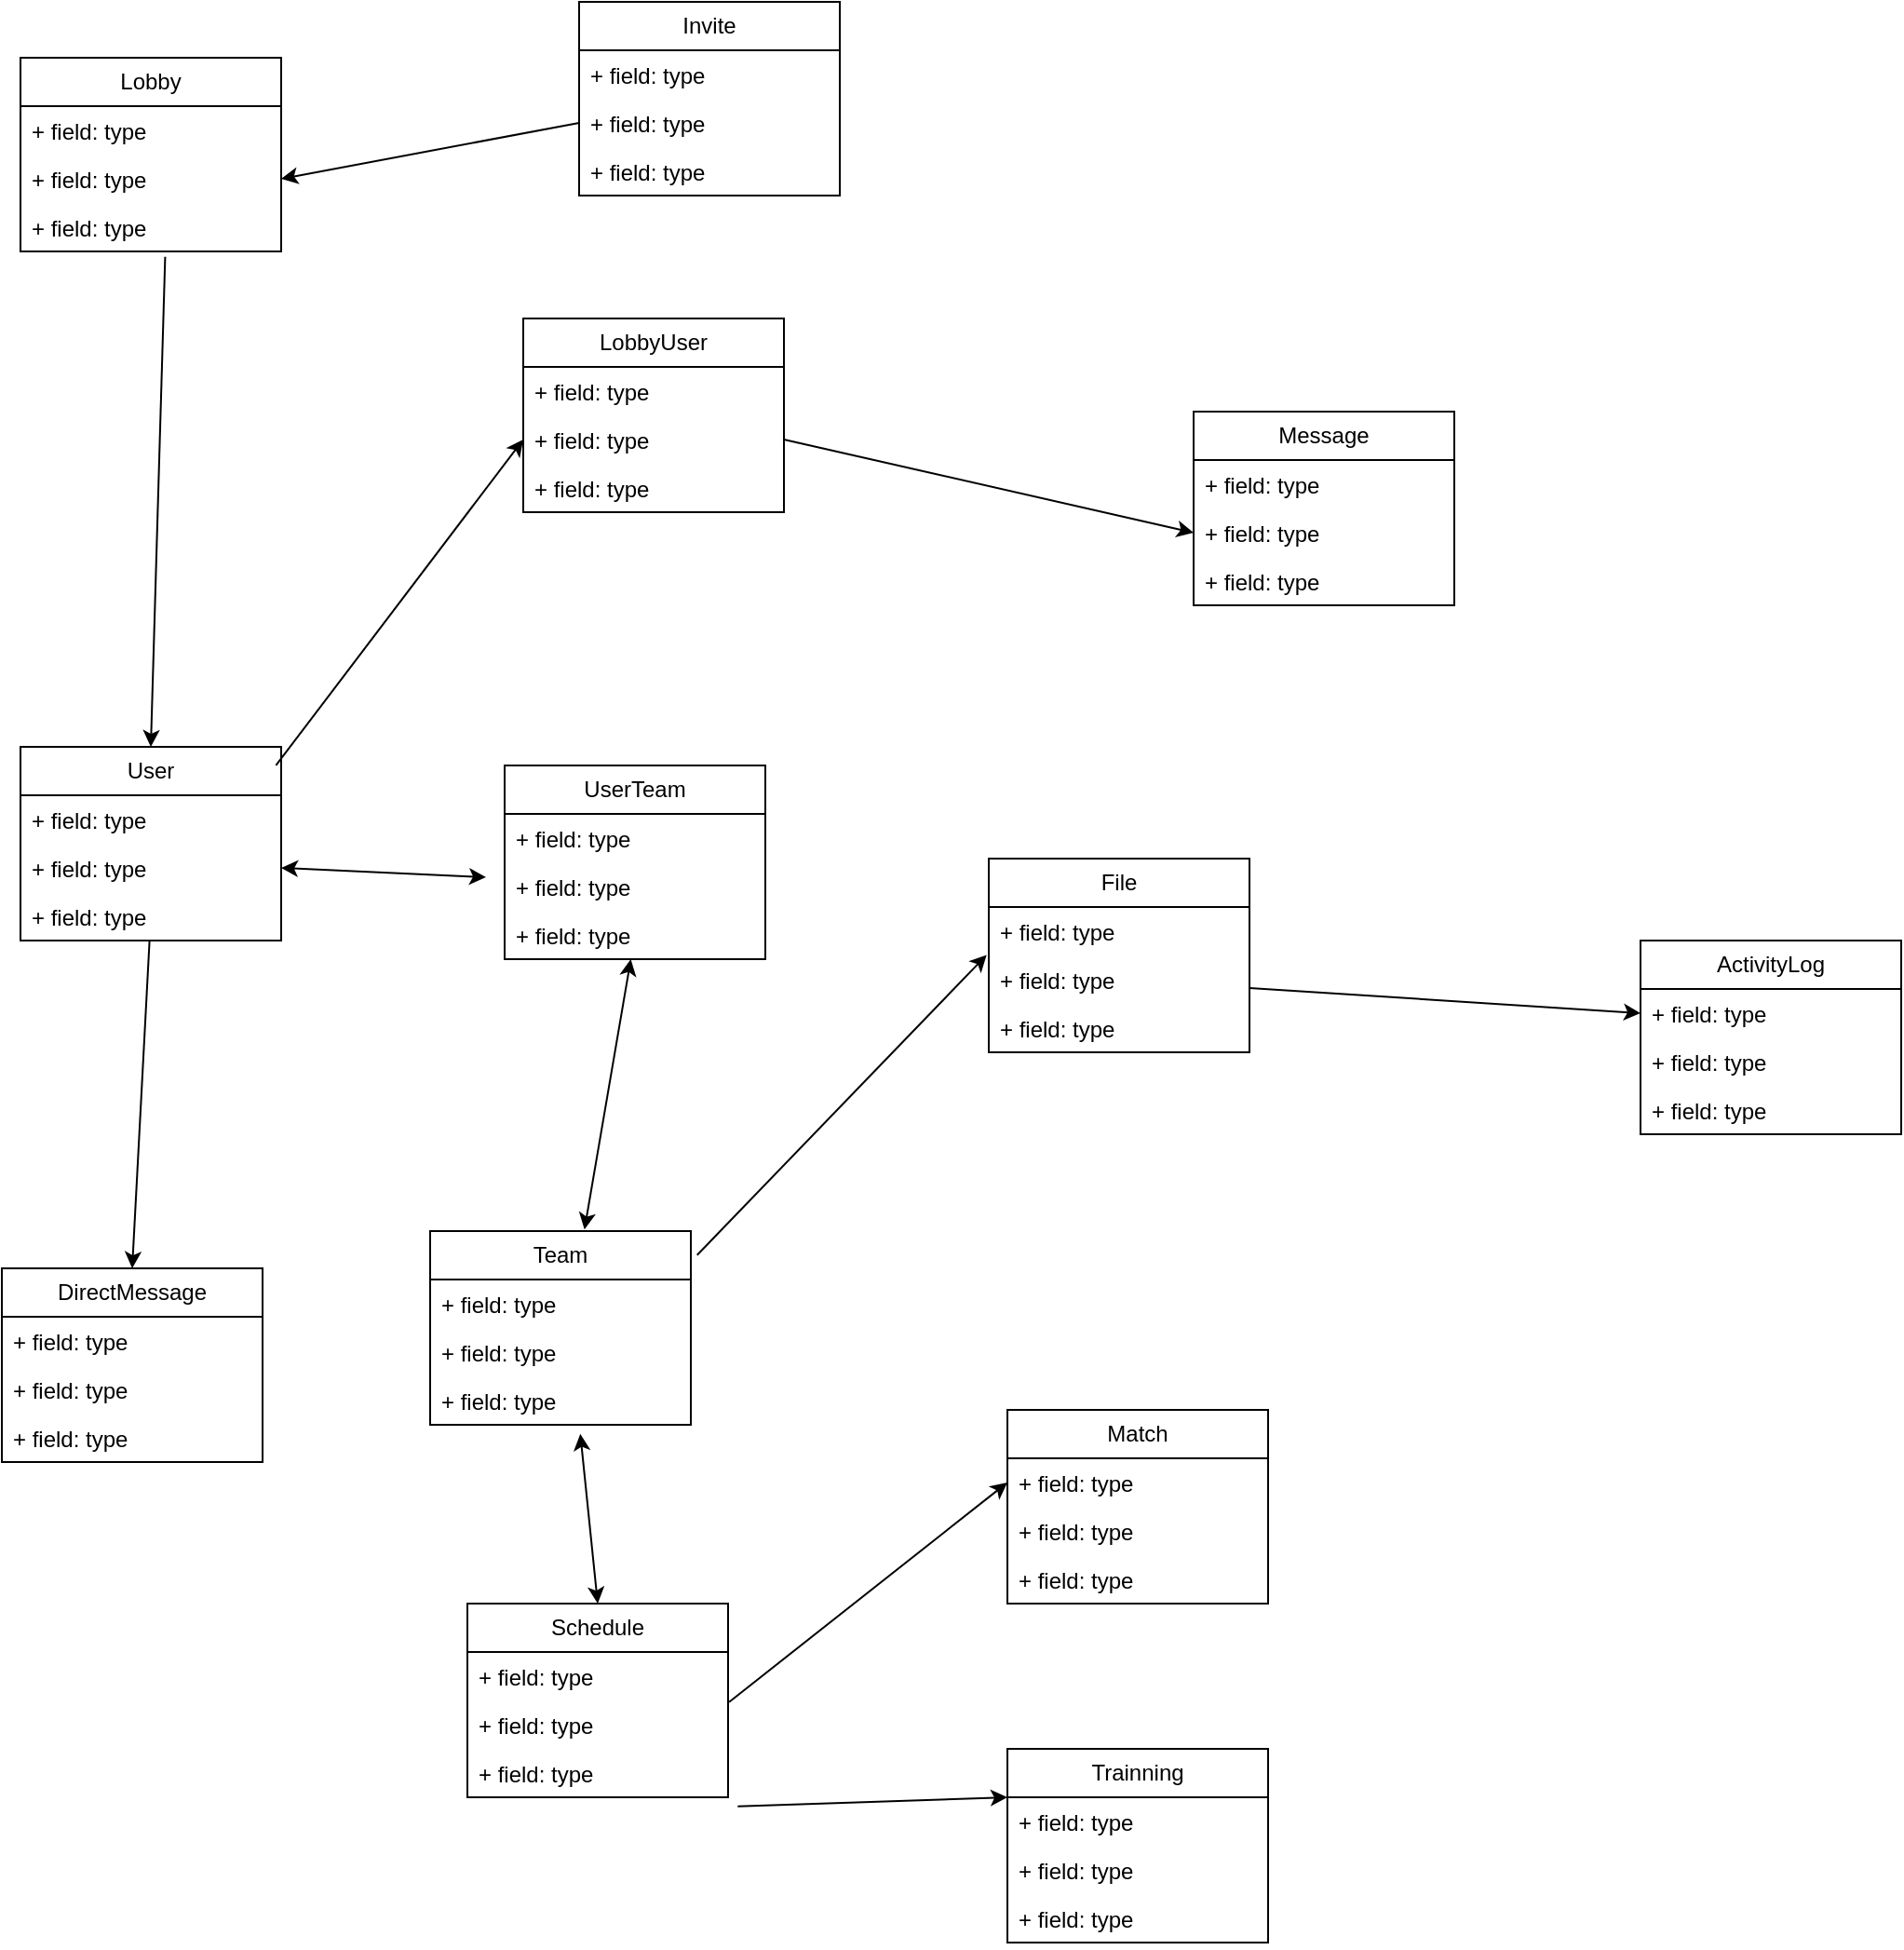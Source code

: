 <mxfile version="28.0.6">
  <diagram name="Page-1" id="t9fMKh57T9BdQoBy2gvA">
    <mxGraphModel dx="2316" dy="2200" grid="1" gridSize="10" guides="1" tooltips="1" connect="1" arrows="1" fold="1" page="1" pageScale="1" pageWidth="827" pageHeight="1169" math="0" shadow="0">
      <root>
        <mxCell id="0" />
        <mxCell id="1" parent="0" />
        <mxCell id="RRzWkxqA07MvD0by3ReD-2" value="ActivityLog" style="swimlane;fontStyle=0;childLayout=stackLayout;horizontal=1;startSize=26;fillColor=none;horizontalStack=0;resizeParent=1;resizeParentMax=0;resizeLast=0;collapsible=1;marginBottom=0;whiteSpace=wrap;html=1;" parent="1" vertex="1">
          <mxGeometry x="490" y="34" width="140" height="104" as="geometry" />
        </mxCell>
        <mxCell id="RRzWkxqA07MvD0by3ReD-3" value="+ field: type" style="text;strokeColor=none;fillColor=none;align=left;verticalAlign=top;spacingLeft=4;spacingRight=4;overflow=hidden;rotatable=0;points=[[0,0.5],[1,0.5]];portConstraint=eastwest;whiteSpace=wrap;html=1;" parent="RRzWkxqA07MvD0by3ReD-2" vertex="1">
          <mxGeometry y="26" width="140" height="26" as="geometry" />
        </mxCell>
        <mxCell id="RRzWkxqA07MvD0by3ReD-4" value="+ field: type" style="text;strokeColor=none;fillColor=none;align=left;verticalAlign=top;spacingLeft=4;spacingRight=4;overflow=hidden;rotatable=0;points=[[0,0.5],[1,0.5]];portConstraint=eastwest;whiteSpace=wrap;html=1;" parent="RRzWkxqA07MvD0by3ReD-2" vertex="1">
          <mxGeometry y="52" width="140" height="26" as="geometry" />
        </mxCell>
        <mxCell id="RRzWkxqA07MvD0by3ReD-5" value="+ field: type" style="text;strokeColor=none;fillColor=none;align=left;verticalAlign=top;spacingLeft=4;spacingRight=4;overflow=hidden;rotatable=0;points=[[0,0.5],[1,0.5]];portConstraint=eastwest;whiteSpace=wrap;html=1;" parent="RRzWkxqA07MvD0by3ReD-2" vertex="1">
          <mxGeometry y="78" width="140" height="26" as="geometry" />
        </mxCell>
        <mxCell id="RRzWkxqA07MvD0by3ReD-6" value="Lobby" style="swimlane;fontStyle=0;childLayout=stackLayout;horizontal=1;startSize=26;fillColor=none;horizontalStack=0;resizeParent=1;resizeParentMax=0;resizeLast=0;collapsible=1;marginBottom=0;whiteSpace=wrap;html=1;" parent="1" vertex="1">
          <mxGeometry x="-380" y="-440" width="140" height="104" as="geometry" />
        </mxCell>
        <mxCell id="RRzWkxqA07MvD0by3ReD-8" value="+ field: type" style="text;strokeColor=none;fillColor=none;align=left;verticalAlign=top;spacingLeft=4;spacingRight=4;overflow=hidden;rotatable=0;points=[[0,0.5],[1,0.5]];portConstraint=eastwest;whiteSpace=wrap;html=1;" parent="RRzWkxqA07MvD0by3ReD-6" vertex="1">
          <mxGeometry y="26" width="140" height="26" as="geometry" />
        </mxCell>
        <mxCell id="RRzWkxqA07MvD0by3ReD-7" value="+ field: type" style="text;strokeColor=none;fillColor=none;align=left;verticalAlign=top;spacingLeft=4;spacingRight=4;overflow=hidden;rotatable=0;points=[[0,0.5],[1,0.5]];portConstraint=eastwest;whiteSpace=wrap;html=1;" parent="RRzWkxqA07MvD0by3ReD-6" vertex="1">
          <mxGeometry y="52" width="140" height="26" as="geometry" />
        </mxCell>
        <mxCell id="RRzWkxqA07MvD0by3ReD-9" value="+ field: type" style="text;strokeColor=none;fillColor=none;align=left;verticalAlign=top;spacingLeft=4;spacingRight=4;overflow=hidden;rotatable=0;points=[[0,0.5],[1,0.5]];portConstraint=eastwest;whiteSpace=wrap;html=1;" parent="RRzWkxqA07MvD0by3ReD-6" vertex="1">
          <mxGeometry y="78" width="140" height="26" as="geometry" />
        </mxCell>
        <mxCell id="RRzWkxqA07MvD0by3ReD-10" value="Team" style="swimlane;fontStyle=0;childLayout=stackLayout;horizontal=1;startSize=26;fillColor=none;horizontalStack=0;resizeParent=1;resizeParentMax=0;resizeLast=0;collapsible=1;marginBottom=0;whiteSpace=wrap;html=1;" parent="1" vertex="1">
          <mxGeometry x="-160" y="190" width="140" height="104" as="geometry" />
        </mxCell>
        <mxCell id="RRzWkxqA07MvD0by3ReD-11" value="+ field: type" style="text;strokeColor=none;fillColor=none;align=left;verticalAlign=top;spacingLeft=4;spacingRight=4;overflow=hidden;rotatable=0;points=[[0,0.5],[1,0.5]];portConstraint=eastwest;whiteSpace=wrap;html=1;" parent="RRzWkxqA07MvD0by3ReD-10" vertex="1">
          <mxGeometry y="26" width="140" height="26" as="geometry" />
        </mxCell>
        <mxCell id="RRzWkxqA07MvD0by3ReD-12" value="+ field: type" style="text;strokeColor=none;fillColor=none;align=left;verticalAlign=top;spacingLeft=4;spacingRight=4;overflow=hidden;rotatable=0;points=[[0,0.5],[1,0.5]];portConstraint=eastwest;whiteSpace=wrap;html=1;" parent="RRzWkxqA07MvD0by3ReD-10" vertex="1">
          <mxGeometry y="52" width="140" height="26" as="geometry" />
        </mxCell>
        <mxCell id="RRzWkxqA07MvD0by3ReD-13" value="+ field: type" style="text;strokeColor=none;fillColor=none;align=left;verticalAlign=top;spacingLeft=4;spacingRight=4;overflow=hidden;rotatable=0;points=[[0,0.5],[1,0.5]];portConstraint=eastwest;whiteSpace=wrap;html=1;" parent="RRzWkxqA07MvD0by3ReD-10" vertex="1">
          <mxGeometry y="78" width="140" height="26" as="geometry" />
        </mxCell>
        <mxCell id="RRzWkxqA07MvD0by3ReD-14" value="User" style="swimlane;fontStyle=0;childLayout=stackLayout;horizontal=1;startSize=26;fillColor=none;horizontalStack=0;resizeParent=1;resizeParentMax=0;resizeLast=0;collapsible=1;marginBottom=0;whiteSpace=wrap;html=1;" parent="1" vertex="1">
          <mxGeometry x="-380" y="-70" width="140" height="104" as="geometry" />
        </mxCell>
        <mxCell id="RRzWkxqA07MvD0by3ReD-15" value="+ field: type" style="text;strokeColor=none;fillColor=none;align=left;verticalAlign=top;spacingLeft=4;spacingRight=4;overflow=hidden;rotatable=0;points=[[0,0.5],[1,0.5]];portConstraint=eastwest;whiteSpace=wrap;html=1;" parent="RRzWkxqA07MvD0by3ReD-14" vertex="1">
          <mxGeometry y="26" width="140" height="26" as="geometry" />
        </mxCell>
        <mxCell id="RRzWkxqA07MvD0by3ReD-16" value="+ field: type" style="text;strokeColor=none;fillColor=none;align=left;verticalAlign=top;spacingLeft=4;spacingRight=4;overflow=hidden;rotatable=0;points=[[0,0.5],[1,0.5]];portConstraint=eastwest;whiteSpace=wrap;html=1;" parent="RRzWkxqA07MvD0by3ReD-14" vertex="1">
          <mxGeometry y="52" width="140" height="26" as="geometry" />
        </mxCell>
        <mxCell id="RRzWkxqA07MvD0by3ReD-17" value="+ field: type" style="text;strokeColor=none;fillColor=none;align=left;verticalAlign=top;spacingLeft=4;spacingRight=4;overflow=hidden;rotatable=0;points=[[0,0.5],[1,0.5]];portConstraint=eastwest;whiteSpace=wrap;html=1;" parent="RRzWkxqA07MvD0by3ReD-14" vertex="1">
          <mxGeometry y="78" width="140" height="26" as="geometry" />
        </mxCell>
        <mxCell id="RRzWkxqA07MvD0by3ReD-34" value="File" style="swimlane;fontStyle=0;childLayout=stackLayout;horizontal=1;startSize=26;fillColor=none;horizontalStack=0;resizeParent=1;resizeParentMax=0;resizeLast=0;collapsible=1;marginBottom=0;whiteSpace=wrap;html=1;" parent="1" vertex="1">
          <mxGeometry x="140" y="-10" width="140" height="104" as="geometry" />
        </mxCell>
        <mxCell id="RRzWkxqA07MvD0by3ReD-35" value="+ field: type" style="text;strokeColor=none;fillColor=none;align=left;verticalAlign=top;spacingLeft=4;spacingRight=4;overflow=hidden;rotatable=0;points=[[0,0.5],[1,0.5]];portConstraint=eastwest;whiteSpace=wrap;html=1;" parent="RRzWkxqA07MvD0by3ReD-34" vertex="1">
          <mxGeometry y="26" width="140" height="26" as="geometry" />
        </mxCell>
        <mxCell id="RRzWkxqA07MvD0by3ReD-36" value="+ field: type" style="text;strokeColor=none;fillColor=none;align=left;verticalAlign=top;spacingLeft=4;spacingRight=4;overflow=hidden;rotatable=0;points=[[0,0.5],[1,0.5]];portConstraint=eastwest;whiteSpace=wrap;html=1;" parent="RRzWkxqA07MvD0by3ReD-34" vertex="1">
          <mxGeometry y="52" width="140" height="26" as="geometry" />
        </mxCell>
        <mxCell id="RRzWkxqA07MvD0by3ReD-37" value="+ field: type" style="text;strokeColor=none;fillColor=none;align=left;verticalAlign=top;spacingLeft=4;spacingRight=4;overflow=hidden;rotatable=0;points=[[0,0.5],[1,0.5]];portConstraint=eastwest;whiteSpace=wrap;html=1;" parent="RRzWkxqA07MvD0by3ReD-34" vertex="1">
          <mxGeometry y="78" width="140" height="26" as="geometry" />
        </mxCell>
        <mxCell id="RRzWkxqA07MvD0by3ReD-38" value="Message" style="swimlane;fontStyle=0;childLayout=stackLayout;horizontal=1;startSize=26;fillColor=none;horizontalStack=0;resizeParent=1;resizeParentMax=0;resizeLast=0;collapsible=1;marginBottom=0;whiteSpace=wrap;html=1;" parent="1" vertex="1">
          <mxGeometry x="250" y="-250" width="140" height="104" as="geometry" />
        </mxCell>
        <mxCell id="RRzWkxqA07MvD0by3ReD-39" value="+ field: type" style="text;strokeColor=none;fillColor=none;align=left;verticalAlign=top;spacingLeft=4;spacingRight=4;overflow=hidden;rotatable=0;points=[[0,0.5],[1,0.5]];portConstraint=eastwest;whiteSpace=wrap;html=1;" parent="RRzWkxqA07MvD0by3ReD-38" vertex="1">
          <mxGeometry y="26" width="140" height="26" as="geometry" />
        </mxCell>
        <mxCell id="RRzWkxqA07MvD0by3ReD-40" value="+ field: type" style="text;strokeColor=none;fillColor=none;align=left;verticalAlign=top;spacingLeft=4;spacingRight=4;overflow=hidden;rotatable=0;points=[[0,0.5],[1,0.5]];portConstraint=eastwest;whiteSpace=wrap;html=1;" parent="RRzWkxqA07MvD0by3ReD-38" vertex="1">
          <mxGeometry y="52" width="140" height="26" as="geometry" />
        </mxCell>
        <mxCell id="RRzWkxqA07MvD0by3ReD-41" value="+ field: type" style="text;strokeColor=none;fillColor=none;align=left;verticalAlign=top;spacingLeft=4;spacingRight=4;overflow=hidden;rotatable=0;points=[[0,0.5],[1,0.5]];portConstraint=eastwest;whiteSpace=wrap;html=1;" parent="RRzWkxqA07MvD0by3ReD-38" vertex="1">
          <mxGeometry y="78" width="140" height="26" as="geometry" />
        </mxCell>
        <mxCell id="RRzWkxqA07MvD0by3ReD-42" value="LobbyUser" style="swimlane;fontStyle=0;childLayout=stackLayout;horizontal=1;startSize=26;fillColor=none;horizontalStack=0;resizeParent=1;resizeParentMax=0;resizeLast=0;collapsible=1;marginBottom=0;whiteSpace=wrap;html=1;" parent="1" vertex="1">
          <mxGeometry x="-110" y="-300" width="140" height="104" as="geometry" />
        </mxCell>
        <mxCell id="RRzWkxqA07MvD0by3ReD-43" value="+ field: type" style="text;strokeColor=none;fillColor=none;align=left;verticalAlign=top;spacingLeft=4;spacingRight=4;overflow=hidden;rotatable=0;points=[[0,0.5],[1,0.5]];portConstraint=eastwest;whiteSpace=wrap;html=1;" parent="RRzWkxqA07MvD0by3ReD-42" vertex="1">
          <mxGeometry y="26" width="140" height="26" as="geometry" />
        </mxCell>
        <mxCell id="RRzWkxqA07MvD0by3ReD-44" value="+ field: type" style="text;strokeColor=none;fillColor=none;align=left;verticalAlign=top;spacingLeft=4;spacingRight=4;overflow=hidden;rotatable=0;points=[[0,0.5],[1,0.5]];portConstraint=eastwest;whiteSpace=wrap;html=1;" parent="RRzWkxqA07MvD0by3ReD-42" vertex="1">
          <mxGeometry y="52" width="140" height="26" as="geometry" />
        </mxCell>
        <mxCell id="RRzWkxqA07MvD0by3ReD-45" value="+ field: type" style="text;strokeColor=none;fillColor=none;align=left;verticalAlign=top;spacingLeft=4;spacingRight=4;overflow=hidden;rotatable=0;points=[[0,0.5],[1,0.5]];portConstraint=eastwest;whiteSpace=wrap;html=1;" parent="RRzWkxqA07MvD0by3ReD-42" vertex="1">
          <mxGeometry y="78" width="140" height="26" as="geometry" />
        </mxCell>
        <mxCell id="RRzWkxqA07MvD0by3ReD-46" value="Match" style="swimlane;fontStyle=0;childLayout=stackLayout;horizontal=1;startSize=26;fillColor=none;horizontalStack=0;resizeParent=1;resizeParentMax=0;resizeLast=0;collapsible=1;marginBottom=0;whiteSpace=wrap;html=1;" parent="1" vertex="1">
          <mxGeometry x="150" y="286" width="140" height="104" as="geometry" />
        </mxCell>
        <mxCell id="RRzWkxqA07MvD0by3ReD-47" value="+ field: type" style="text;strokeColor=none;fillColor=none;align=left;verticalAlign=top;spacingLeft=4;spacingRight=4;overflow=hidden;rotatable=0;points=[[0,0.5],[1,0.5]];portConstraint=eastwest;whiteSpace=wrap;html=1;" parent="RRzWkxqA07MvD0by3ReD-46" vertex="1">
          <mxGeometry y="26" width="140" height="26" as="geometry" />
        </mxCell>
        <mxCell id="RRzWkxqA07MvD0by3ReD-48" value="+ field: type" style="text;strokeColor=none;fillColor=none;align=left;verticalAlign=top;spacingLeft=4;spacingRight=4;overflow=hidden;rotatable=0;points=[[0,0.5],[1,0.5]];portConstraint=eastwest;whiteSpace=wrap;html=1;" parent="RRzWkxqA07MvD0by3ReD-46" vertex="1">
          <mxGeometry y="52" width="140" height="26" as="geometry" />
        </mxCell>
        <mxCell id="RRzWkxqA07MvD0by3ReD-49" value="+ field: type" style="text;strokeColor=none;fillColor=none;align=left;verticalAlign=top;spacingLeft=4;spacingRight=4;overflow=hidden;rotatable=0;points=[[0,0.5],[1,0.5]];portConstraint=eastwest;whiteSpace=wrap;html=1;" parent="RRzWkxqA07MvD0by3ReD-46" vertex="1">
          <mxGeometry y="78" width="140" height="26" as="geometry" />
        </mxCell>
        <mxCell id="RRzWkxqA07MvD0by3ReD-50" value="Trainning" style="swimlane;fontStyle=0;childLayout=stackLayout;horizontal=1;startSize=26;fillColor=none;horizontalStack=0;resizeParent=1;resizeParentMax=0;resizeLast=0;collapsible=1;marginBottom=0;whiteSpace=wrap;html=1;" parent="1" vertex="1">
          <mxGeometry x="150" y="468" width="140" height="104" as="geometry" />
        </mxCell>
        <mxCell id="RRzWkxqA07MvD0by3ReD-51" value="+ field: type" style="text;strokeColor=none;fillColor=none;align=left;verticalAlign=top;spacingLeft=4;spacingRight=4;overflow=hidden;rotatable=0;points=[[0,0.5],[1,0.5]];portConstraint=eastwest;whiteSpace=wrap;html=1;" parent="RRzWkxqA07MvD0by3ReD-50" vertex="1">
          <mxGeometry y="26" width="140" height="26" as="geometry" />
        </mxCell>
        <mxCell id="RRzWkxqA07MvD0by3ReD-52" value="+ field: type" style="text;strokeColor=none;fillColor=none;align=left;verticalAlign=top;spacingLeft=4;spacingRight=4;overflow=hidden;rotatable=0;points=[[0,0.5],[1,0.5]];portConstraint=eastwest;whiteSpace=wrap;html=1;" parent="RRzWkxqA07MvD0by3ReD-50" vertex="1">
          <mxGeometry y="52" width="140" height="26" as="geometry" />
        </mxCell>
        <mxCell id="RRzWkxqA07MvD0by3ReD-53" value="+ field: type" style="text;strokeColor=none;fillColor=none;align=left;verticalAlign=top;spacingLeft=4;spacingRight=4;overflow=hidden;rotatable=0;points=[[0,0.5],[1,0.5]];portConstraint=eastwest;whiteSpace=wrap;html=1;" parent="RRzWkxqA07MvD0by3ReD-50" vertex="1">
          <mxGeometry y="78" width="140" height="26" as="geometry" />
        </mxCell>
        <mxCell id="RRzWkxqA07MvD0by3ReD-54" value="Schedule" style="swimlane;fontStyle=0;childLayout=stackLayout;horizontal=1;startSize=26;fillColor=none;horizontalStack=0;resizeParent=1;resizeParentMax=0;resizeLast=0;collapsible=1;marginBottom=0;whiteSpace=wrap;html=1;" parent="1" vertex="1">
          <mxGeometry x="-140" y="390" width="140" height="104" as="geometry" />
        </mxCell>
        <mxCell id="RRzWkxqA07MvD0by3ReD-55" value="+ field: type" style="text;strokeColor=none;fillColor=none;align=left;verticalAlign=top;spacingLeft=4;spacingRight=4;overflow=hidden;rotatable=0;points=[[0,0.5],[1,0.5]];portConstraint=eastwest;whiteSpace=wrap;html=1;" parent="RRzWkxqA07MvD0by3ReD-54" vertex="1">
          <mxGeometry y="26" width="140" height="26" as="geometry" />
        </mxCell>
        <mxCell id="RRzWkxqA07MvD0by3ReD-56" value="+ field: type" style="text;strokeColor=none;fillColor=none;align=left;verticalAlign=top;spacingLeft=4;spacingRight=4;overflow=hidden;rotatable=0;points=[[0,0.5],[1,0.5]];portConstraint=eastwest;whiteSpace=wrap;html=1;" parent="RRzWkxqA07MvD0by3ReD-54" vertex="1">
          <mxGeometry y="52" width="140" height="26" as="geometry" />
        </mxCell>
        <mxCell id="RRzWkxqA07MvD0by3ReD-57" value="+ field: type" style="text;strokeColor=none;fillColor=none;align=left;verticalAlign=top;spacingLeft=4;spacingRight=4;overflow=hidden;rotatable=0;points=[[0,0.5],[1,0.5]];portConstraint=eastwest;whiteSpace=wrap;html=1;" parent="RRzWkxqA07MvD0by3ReD-54" vertex="1">
          <mxGeometry y="78" width="140" height="26" as="geometry" />
        </mxCell>
        <mxCell id="RRzWkxqA07MvD0by3ReD-63" value="DirectMessage" style="swimlane;fontStyle=0;childLayout=stackLayout;horizontal=1;startSize=26;fillColor=none;horizontalStack=0;resizeParent=1;resizeParentMax=0;resizeLast=0;collapsible=1;marginBottom=0;whiteSpace=wrap;html=1;" parent="1" vertex="1">
          <mxGeometry x="-390" y="210" width="140" height="104" as="geometry" />
        </mxCell>
        <mxCell id="RRzWkxqA07MvD0by3ReD-64" value="+ field: type" style="text;strokeColor=none;fillColor=none;align=left;verticalAlign=top;spacingLeft=4;spacingRight=4;overflow=hidden;rotatable=0;points=[[0,0.5],[1,0.5]];portConstraint=eastwest;whiteSpace=wrap;html=1;" parent="RRzWkxqA07MvD0by3ReD-63" vertex="1">
          <mxGeometry y="26" width="140" height="26" as="geometry" />
        </mxCell>
        <mxCell id="RRzWkxqA07MvD0by3ReD-65" value="+ field: type" style="text;strokeColor=none;fillColor=none;align=left;verticalAlign=top;spacingLeft=4;spacingRight=4;overflow=hidden;rotatable=0;points=[[0,0.5],[1,0.5]];portConstraint=eastwest;whiteSpace=wrap;html=1;" parent="RRzWkxqA07MvD0by3ReD-63" vertex="1">
          <mxGeometry y="52" width="140" height="26" as="geometry" />
        </mxCell>
        <mxCell id="RRzWkxqA07MvD0by3ReD-66" value="+ field: type" style="text;strokeColor=none;fillColor=none;align=left;verticalAlign=top;spacingLeft=4;spacingRight=4;overflow=hidden;rotatable=0;points=[[0,0.5],[1,0.5]];portConstraint=eastwest;whiteSpace=wrap;html=1;" parent="RRzWkxqA07MvD0by3ReD-63" vertex="1">
          <mxGeometry y="78" width="140" height="26" as="geometry" />
        </mxCell>
        <mxCell id="RRzWkxqA07MvD0by3ReD-68" value="Invite" style="swimlane;fontStyle=0;childLayout=stackLayout;horizontal=1;startSize=26;fillColor=none;horizontalStack=0;resizeParent=1;resizeParentMax=0;resizeLast=0;collapsible=1;marginBottom=0;whiteSpace=wrap;html=1;" parent="1" vertex="1">
          <mxGeometry x="-80" y="-470" width="140" height="104" as="geometry" />
        </mxCell>
        <mxCell id="RRzWkxqA07MvD0by3ReD-69" value="+ field: type" style="text;strokeColor=none;fillColor=none;align=left;verticalAlign=top;spacingLeft=4;spacingRight=4;overflow=hidden;rotatable=0;points=[[0,0.5],[1,0.5]];portConstraint=eastwest;whiteSpace=wrap;html=1;" parent="RRzWkxqA07MvD0by3ReD-68" vertex="1">
          <mxGeometry y="26" width="140" height="26" as="geometry" />
        </mxCell>
        <mxCell id="RRzWkxqA07MvD0by3ReD-70" value="+ field: type" style="text;strokeColor=none;fillColor=none;align=left;verticalAlign=top;spacingLeft=4;spacingRight=4;overflow=hidden;rotatable=0;points=[[0,0.5],[1,0.5]];portConstraint=eastwest;whiteSpace=wrap;html=1;" parent="RRzWkxqA07MvD0by3ReD-68" vertex="1">
          <mxGeometry y="52" width="140" height="26" as="geometry" />
        </mxCell>
        <mxCell id="RRzWkxqA07MvD0by3ReD-71" value="+ field: type" style="text;strokeColor=none;fillColor=none;align=left;verticalAlign=top;spacingLeft=4;spacingRight=4;overflow=hidden;rotatable=0;points=[[0,0.5],[1,0.5]];portConstraint=eastwest;whiteSpace=wrap;html=1;" parent="RRzWkxqA07MvD0by3ReD-68" vertex="1">
          <mxGeometry y="78" width="140" height="26" as="geometry" />
        </mxCell>
        <mxCell id="RRzWkxqA07MvD0by3ReD-76" value="UserTeam" style="swimlane;fontStyle=0;childLayout=stackLayout;horizontal=1;startSize=26;fillColor=none;horizontalStack=0;resizeParent=1;resizeParentMax=0;resizeLast=0;collapsible=1;marginBottom=0;whiteSpace=wrap;html=1;" parent="1" vertex="1">
          <mxGeometry x="-120" y="-60" width="140" height="104" as="geometry" />
        </mxCell>
        <mxCell id="RRzWkxqA07MvD0by3ReD-77" value="+ field: type" style="text;strokeColor=none;fillColor=none;align=left;verticalAlign=top;spacingLeft=4;spacingRight=4;overflow=hidden;rotatable=0;points=[[0,0.5],[1,0.5]];portConstraint=eastwest;whiteSpace=wrap;html=1;" parent="RRzWkxqA07MvD0by3ReD-76" vertex="1">
          <mxGeometry y="26" width="140" height="26" as="geometry" />
        </mxCell>
        <mxCell id="RRzWkxqA07MvD0by3ReD-78" value="+ field: type" style="text;strokeColor=none;fillColor=none;align=left;verticalAlign=top;spacingLeft=4;spacingRight=4;overflow=hidden;rotatable=0;points=[[0,0.5],[1,0.5]];portConstraint=eastwest;whiteSpace=wrap;html=1;" parent="RRzWkxqA07MvD0by3ReD-76" vertex="1">
          <mxGeometry y="52" width="140" height="26" as="geometry" />
        </mxCell>
        <mxCell id="RRzWkxqA07MvD0by3ReD-79" value="+ field: type" style="text;strokeColor=none;fillColor=none;align=left;verticalAlign=top;spacingLeft=4;spacingRight=4;overflow=hidden;rotatable=0;points=[[0,0.5],[1,0.5]];portConstraint=eastwest;whiteSpace=wrap;html=1;" parent="RRzWkxqA07MvD0by3ReD-76" vertex="1">
          <mxGeometry y="78" width="140" height="26" as="geometry" />
        </mxCell>
        <mxCell id="izdcgK5PKAtm4iIsWlyg-2" value="" style="endArrow=classic;html=1;rounded=0;entryX=0;entryY=0.5;entryDx=0;entryDy=0;exitX=1.004;exitY=1.033;exitDx=0;exitDy=0;exitPerimeter=0;" edge="1" parent="1" source="RRzWkxqA07MvD0by3ReD-55" target="RRzWkxqA07MvD0by3ReD-47">
          <mxGeometry width="50" height="50" relative="1" as="geometry">
            <mxPoint x="250" y="180" as="sourcePoint" />
            <mxPoint x="300" y="130" as="targetPoint" />
          </mxGeometry>
        </mxCell>
        <mxCell id="izdcgK5PKAtm4iIsWlyg-3" value="" style="endArrow=classic;startArrow=classic;html=1;rounded=0;exitX=0.592;exitY=-0.008;exitDx=0;exitDy=0;exitPerimeter=0;" edge="1" parent="1" source="RRzWkxqA07MvD0by3ReD-10" target="RRzWkxqA07MvD0by3ReD-79">
          <mxGeometry width="50" height="50" relative="1" as="geometry">
            <mxPoint x="250" y="180" as="sourcePoint" />
            <mxPoint x="300" y="130" as="targetPoint" />
          </mxGeometry>
        </mxCell>
        <mxCell id="izdcgK5PKAtm4iIsWlyg-4" value="" style="endArrow=classic;html=1;rounded=0;exitX=1.037;exitY=1.187;exitDx=0;exitDy=0;exitPerimeter=0;entryX=0;entryY=0.25;entryDx=0;entryDy=0;" edge="1" parent="1" source="RRzWkxqA07MvD0by3ReD-57" target="RRzWkxqA07MvD0by3ReD-50">
          <mxGeometry width="50" height="50" relative="1" as="geometry">
            <mxPoint x="250" y="180" as="sourcePoint" />
            <mxPoint x="300" y="130" as="targetPoint" />
          </mxGeometry>
        </mxCell>
        <mxCell id="izdcgK5PKAtm4iIsWlyg-5" value="" style="endArrow=classic;html=1;rounded=0;exitX=1.024;exitY=0.124;exitDx=0;exitDy=0;exitPerimeter=0;entryX=-0.008;entryY=-0.011;entryDx=0;entryDy=0;entryPerimeter=0;" edge="1" parent="1" source="RRzWkxqA07MvD0by3ReD-10" target="RRzWkxqA07MvD0by3ReD-36">
          <mxGeometry width="50" height="50" relative="1" as="geometry">
            <mxPoint x="250" y="180" as="sourcePoint" />
            <mxPoint x="300" y="130" as="targetPoint" />
          </mxGeometry>
        </mxCell>
        <mxCell id="izdcgK5PKAtm4iIsWlyg-6" value="" style="endArrow=classic;startArrow=classic;html=1;rounded=0;exitX=0.576;exitY=1.187;exitDx=0;exitDy=0;exitPerimeter=0;entryX=0.5;entryY=0;entryDx=0;entryDy=0;" edge="1" parent="1" source="RRzWkxqA07MvD0by3ReD-13" target="RRzWkxqA07MvD0by3ReD-54">
          <mxGeometry width="50" height="50" relative="1" as="geometry">
            <mxPoint x="250" y="180" as="sourcePoint" />
            <mxPoint x="300" y="130" as="targetPoint" />
          </mxGeometry>
        </mxCell>
        <mxCell id="izdcgK5PKAtm4iIsWlyg-7" value="" style="endArrow=classic;startArrow=classic;html=1;rounded=0;exitX=1;exitY=0.5;exitDx=0;exitDy=0;" edge="1" parent="1" source="RRzWkxqA07MvD0by3ReD-16">
          <mxGeometry width="50" height="50" relative="1" as="geometry">
            <mxPoint x="250" y="180" as="sourcePoint" />
            <mxPoint x="-130" as="targetPoint" />
          </mxGeometry>
        </mxCell>
        <mxCell id="izdcgK5PKAtm4iIsWlyg-8" value="" style="endArrow=classic;html=1;rounded=0;exitX=0.98;exitY=0.096;exitDx=0;exitDy=0;exitPerimeter=0;entryX=0;entryY=0.5;entryDx=0;entryDy=0;" edge="1" parent="1" source="RRzWkxqA07MvD0by3ReD-14" target="RRzWkxqA07MvD0by3ReD-44">
          <mxGeometry width="50" height="50" relative="1" as="geometry">
            <mxPoint x="250" y="180" as="sourcePoint" />
            <mxPoint x="300" y="130" as="targetPoint" />
          </mxGeometry>
        </mxCell>
        <mxCell id="izdcgK5PKAtm4iIsWlyg-9" value="" style="endArrow=classic;html=1;rounded=0;exitX=1;exitY=0.5;exitDx=0;exitDy=0;entryX=0;entryY=0.5;entryDx=0;entryDy=0;" edge="1" parent="1" source="RRzWkxqA07MvD0by3ReD-44" target="RRzWkxqA07MvD0by3ReD-40">
          <mxGeometry width="50" height="50" relative="1" as="geometry">
            <mxPoint x="250" y="180" as="sourcePoint" />
            <mxPoint x="300" y="130" as="targetPoint" />
          </mxGeometry>
        </mxCell>
        <mxCell id="izdcgK5PKAtm4iIsWlyg-10" value="" style="endArrow=classic;html=1;rounded=0;entryX=0.5;entryY=0;entryDx=0;entryDy=0;" edge="1" parent="1" source="RRzWkxqA07MvD0by3ReD-17" target="RRzWkxqA07MvD0by3ReD-63">
          <mxGeometry width="50" height="50" relative="1" as="geometry">
            <mxPoint x="250" y="180" as="sourcePoint" />
            <mxPoint x="300" y="130" as="targetPoint" />
          </mxGeometry>
        </mxCell>
        <mxCell id="izdcgK5PKAtm4iIsWlyg-11" value="" style="endArrow=classic;html=1;rounded=0;entryX=0;entryY=0.5;entryDx=0;entryDy=0;" edge="1" parent="1" source="RRzWkxqA07MvD0by3ReD-36" target="RRzWkxqA07MvD0by3ReD-3">
          <mxGeometry width="50" height="50" relative="1" as="geometry">
            <mxPoint x="250" y="180" as="sourcePoint" />
            <mxPoint x="300" y="130" as="targetPoint" />
          </mxGeometry>
        </mxCell>
        <mxCell id="izdcgK5PKAtm4iIsWlyg-12" value="" style="endArrow=classic;html=1;rounded=0;exitX=0.555;exitY=1.11;exitDx=0;exitDy=0;exitPerimeter=0;entryX=0.5;entryY=0;entryDx=0;entryDy=0;" edge="1" parent="1" source="RRzWkxqA07MvD0by3ReD-9" target="RRzWkxqA07MvD0by3ReD-14">
          <mxGeometry width="50" height="50" relative="1" as="geometry">
            <mxPoint x="250" y="30" as="sourcePoint" />
            <mxPoint x="300" y="-20" as="targetPoint" />
          </mxGeometry>
        </mxCell>
        <mxCell id="izdcgK5PKAtm4iIsWlyg-13" value="" style="endArrow=classic;html=1;rounded=0;exitX=0;exitY=0.5;exitDx=0;exitDy=0;entryX=1;entryY=0.5;entryDx=0;entryDy=0;" edge="1" parent="1" source="RRzWkxqA07MvD0by3ReD-70" target="RRzWkxqA07MvD0by3ReD-7">
          <mxGeometry width="50" height="50" relative="1" as="geometry">
            <mxPoint x="250" y="30" as="sourcePoint" />
            <mxPoint x="300" y="-20" as="targetPoint" />
          </mxGeometry>
        </mxCell>
      </root>
    </mxGraphModel>
  </diagram>
</mxfile>

